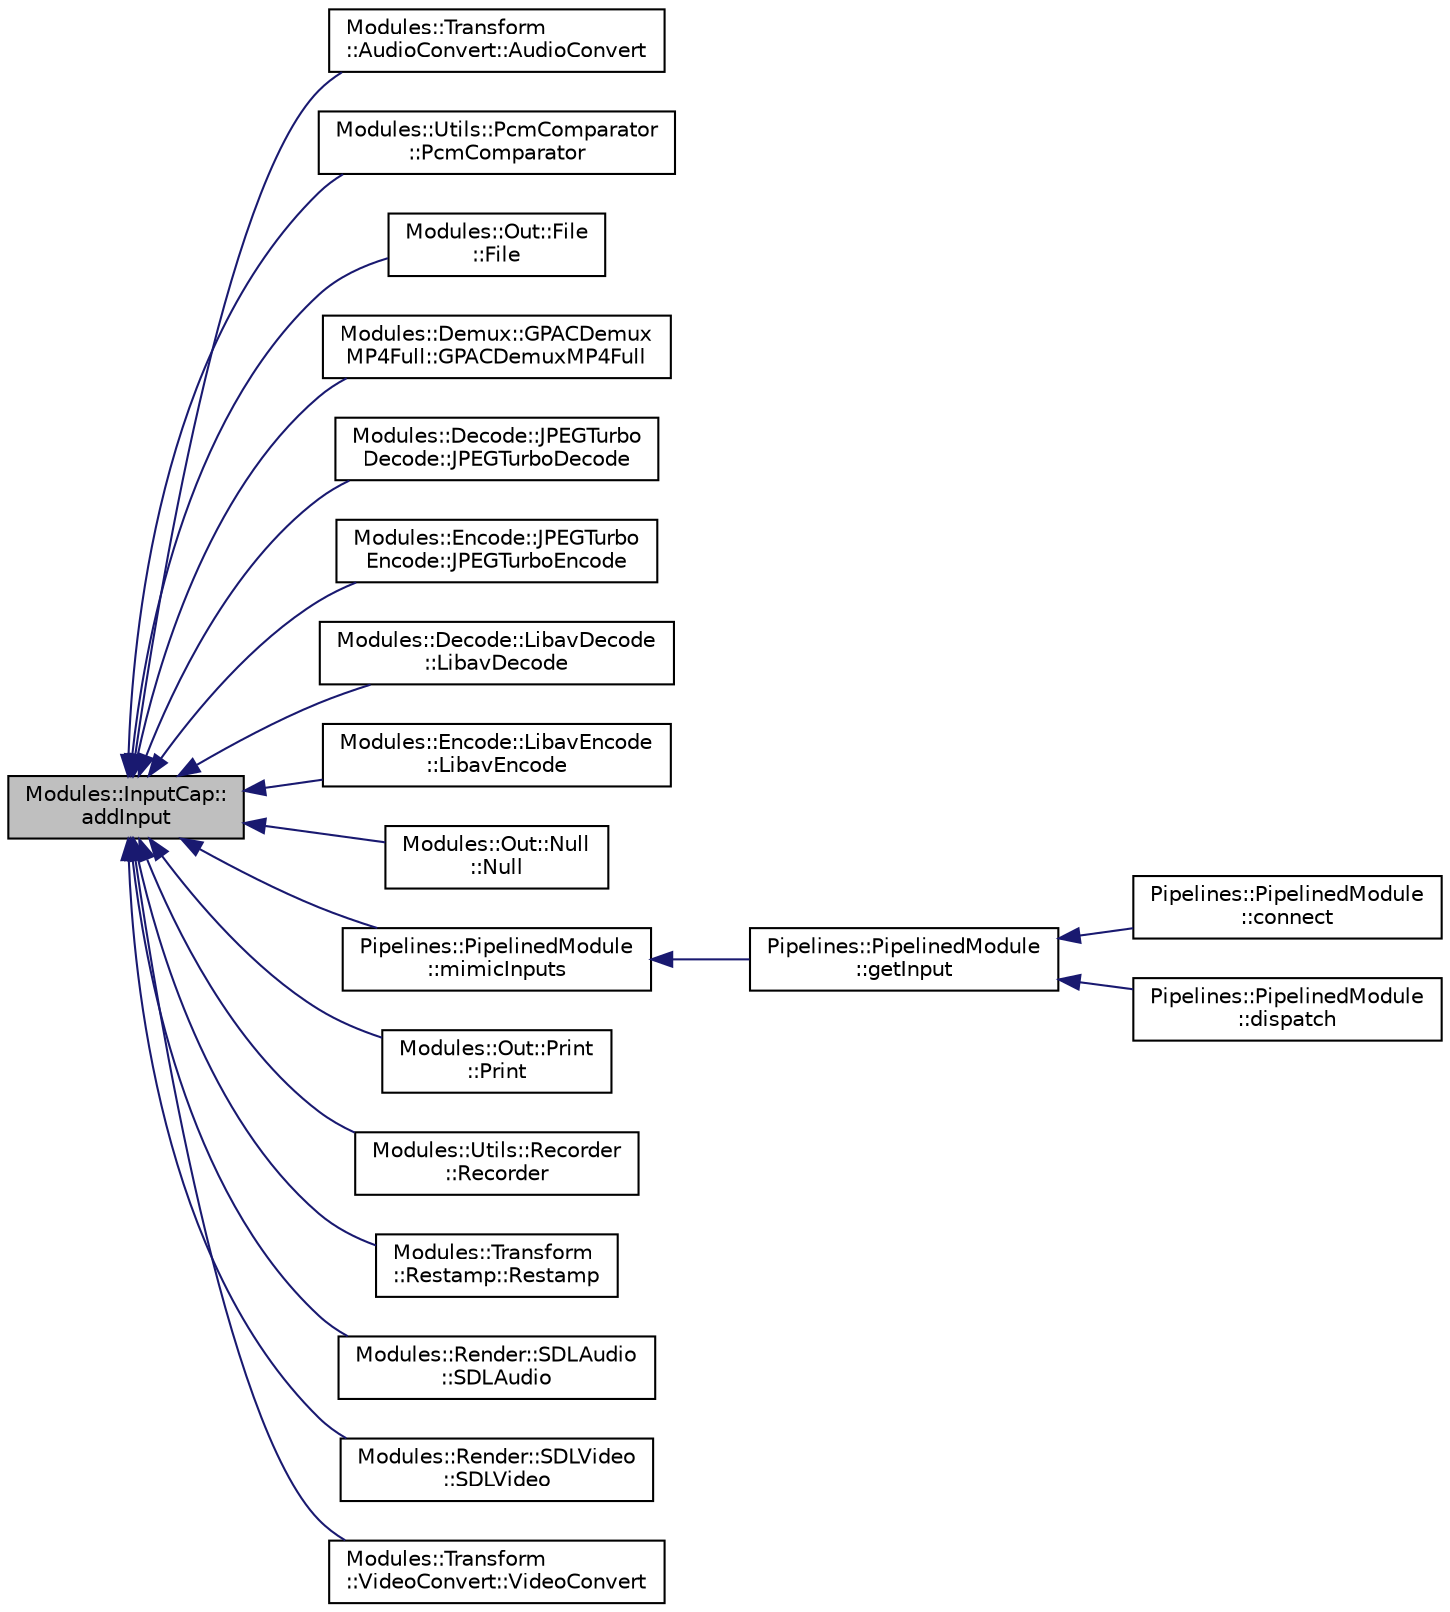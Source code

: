 digraph "Modules::InputCap::addInput"
{
 // INTERACTIVE_SVG=YES
  edge [fontname="Helvetica",fontsize="10",labelfontname="Helvetica",labelfontsize="10"];
  node [fontname="Helvetica",fontsize="10",shape=record];
  rankdir="LR";
  Node1 [label="Modules::InputCap::\laddInput",height=0.2,width=0.4,color="black", fillcolor="grey75", style="filled", fontcolor="black"];
  Node1 -> Node2 [dir="back",color="midnightblue",fontsize="10",style="solid",fontname="Helvetica"];
  Node2 [label="Modules::Transform\l::AudioConvert::AudioConvert",height=0.2,width=0.4,color="black", fillcolor="white", style="filled",URL="$class_modules_1_1_transform_1_1_audio_convert.html#a0354b035af350ad2e8e81901878eb5f5"];
  Node1 -> Node3 [dir="back",color="midnightblue",fontsize="10",style="solid",fontname="Helvetica"];
  Node3 [label="Modules::Utils::PcmComparator\l::PcmComparator",height=0.2,width=0.4,color="black", fillcolor="white", style="filled",URL="$class_modules_1_1_utils_1_1_pcm_comparator.html#a7730395dec283ef98a0510398f6c2dd7"];
  Node1 -> Node4 [dir="back",color="midnightblue",fontsize="10",style="solid",fontname="Helvetica"];
  Node4 [label="Modules::Out::File\l::File",height=0.2,width=0.4,color="black", fillcolor="white", style="filled",URL="$class_modules_1_1_out_1_1_file.html#a8c2c0620900fdfb4f790198dcb143781"];
  Node1 -> Node5 [dir="back",color="midnightblue",fontsize="10",style="solid",fontname="Helvetica"];
  Node5 [label="Modules::Demux::GPACDemux\lMP4Full::GPACDemuxMP4Full",height=0.2,width=0.4,color="black", fillcolor="white", style="filled",URL="$class_modules_1_1_demux_1_1_g_p_a_c_demux_m_p4_full.html#a553d574058fe318aba699e8d7801d35d"];
  Node1 -> Node6 [dir="back",color="midnightblue",fontsize="10",style="solid",fontname="Helvetica"];
  Node6 [label="Modules::Decode::JPEGTurbo\lDecode::JPEGTurboDecode",height=0.2,width=0.4,color="black", fillcolor="white", style="filled",URL="$class_modules_1_1_decode_1_1_j_p_e_g_turbo_decode.html#a584c53c8603953bf880e92495927fbe4"];
  Node1 -> Node7 [dir="back",color="midnightblue",fontsize="10",style="solid",fontname="Helvetica"];
  Node7 [label="Modules::Encode::JPEGTurbo\lEncode::JPEGTurboEncode",height=0.2,width=0.4,color="black", fillcolor="white", style="filled",URL="$class_modules_1_1_encode_1_1_j_p_e_g_turbo_encode.html#a714fc8c519ea45d8a5aae2db836f0c19"];
  Node1 -> Node8 [dir="back",color="midnightblue",fontsize="10",style="solid",fontname="Helvetica"];
  Node8 [label="Modules::Decode::LibavDecode\l::LibavDecode",height=0.2,width=0.4,color="black", fillcolor="white", style="filled",URL="$class_modules_1_1_decode_1_1_libav_decode.html#acca2be63a6ce0423bdf076617b885347"];
  Node1 -> Node9 [dir="back",color="midnightblue",fontsize="10",style="solid",fontname="Helvetica"];
  Node9 [label="Modules::Encode::LibavEncode\l::LibavEncode",height=0.2,width=0.4,color="black", fillcolor="white", style="filled",URL="$class_modules_1_1_encode_1_1_libav_encode.html#aa90de937d63965d62425c85f73a2b1f4"];
  Node1 -> Node10 [dir="back",color="midnightblue",fontsize="10",style="solid",fontname="Helvetica"];
  Node10 [label="Modules::Out::Null\l::Null",height=0.2,width=0.4,color="black", fillcolor="white", style="filled",URL="$class_modules_1_1_out_1_1_null.html#a0303327f05d07787e4bd39f0da4d9503"];
  Node1 -> Node11 [dir="back",color="midnightblue",fontsize="10",style="solid",fontname="Helvetica"];
  Node11 [label="Pipelines::PipelinedModule\l::mimicInputs",height=0.2,width=0.4,color="black", fillcolor="white", style="filled",URL="$class_pipelines_1_1_pipelined_module.html#a969bf9acc0dd51c95dbb29ef03785335"];
  Node11 -> Node12 [dir="back",color="midnightblue",fontsize="10",style="solid",fontname="Helvetica"];
  Node12 [label="Pipelines::PipelinedModule\l::getInput",height=0.2,width=0.4,color="black", fillcolor="white", style="filled",URL="$class_pipelines_1_1_pipelined_module.html#adbf5da1a0377caea5bb050c54d15a701"];
  Node12 -> Node13 [dir="back",color="midnightblue",fontsize="10",style="solid",fontname="Helvetica"];
  Node13 [label="Pipelines::PipelinedModule\l::connect",height=0.2,width=0.4,color="black", fillcolor="white", style="filled",URL="$class_pipelines_1_1_pipelined_module.html#a35adc574ffb660eae3ec0bf8991f72cf"];
  Node12 -> Node14 [dir="back",color="midnightblue",fontsize="10",style="solid",fontname="Helvetica"];
  Node14 [label="Pipelines::PipelinedModule\l::dispatch",height=0.2,width=0.4,color="black", fillcolor="white", style="filled",URL="$class_pipelines_1_1_pipelined_module.html#ae55029b7f7a10aac7d41e03c64034047"];
  Node1 -> Node15 [dir="back",color="midnightblue",fontsize="10",style="solid",fontname="Helvetica"];
  Node15 [label="Modules::Out::Print\l::Print",height=0.2,width=0.4,color="black", fillcolor="white", style="filled",URL="$class_modules_1_1_out_1_1_print.html#ae56a8b687ac74472fe393c83e94d129b"];
  Node1 -> Node16 [dir="back",color="midnightblue",fontsize="10",style="solid",fontname="Helvetica"];
  Node16 [label="Modules::Utils::Recorder\l::Recorder",height=0.2,width=0.4,color="black", fillcolor="white", style="filled",URL="$class_modules_1_1_utils_1_1_recorder.html#a31ce4a79311619fc9524c16d4ebce042"];
  Node1 -> Node17 [dir="back",color="midnightblue",fontsize="10",style="solid",fontname="Helvetica"];
  Node17 [label="Modules::Transform\l::Restamp::Restamp",height=0.2,width=0.4,color="black", fillcolor="white", style="filled",URL="$class_modules_1_1_transform_1_1_restamp.html#a156a80f318d8f94cb9b8476be01eae38"];
  Node1 -> Node18 [dir="back",color="midnightblue",fontsize="10",style="solid",fontname="Helvetica"];
  Node18 [label="Modules::Render::SDLAudio\l::SDLAudio",height=0.2,width=0.4,color="black", fillcolor="white", style="filled",URL="$class_modules_1_1_render_1_1_s_d_l_audio.html#ad899ba30efaf0021c42140adc843a870"];
  Node1 -> Node19 [dir="back",color="midnightblue",fontsize="10",style="solid",fontname="Helvetica"];
  Node19 [label="Modules::Render::SDLVideo\l::SDLVideo",height=0.2,width=0.4,color="black", fillcolor="white", style="filled",URL="$class_modules_1_1_render_1_1_s_d_l_video.html#afe66a97cc4ced03477904e8ed3c55792"];
  Node1 -> Node20 [dir="back",color="midnightblue",fontsize="10",style="solid",fontname="Helvetica"];
  Node20 [label="Modules::Transform\l::VideoConvert::VideoConvert",height=0.2,width=0.4,color="black", fillcolor="white", style="filled",URL="$class_modules_1_1_transform_1_1_video_convert.html#a45972f8e661b417b2be8b7d2d33b34ea"];
}
